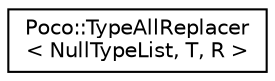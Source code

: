 digraph "Graphical Class Hierarchy"
{
 // LATEX_PDF_SIZE
  edge [fontname="Helvetica",fontsize="10",labelfontname="Helvetica",labelfontsize="10"];
  node [fontname="Helvetica",fontsize="10",shape=record];
  rankdir="LR";
  Node0 [label="Poco::TypeAllReplacer\l\< NullTypeList, T, R \>",height=0.2,width=0.4,color="black", fillcolor="white", style="filled",URL="$structPoco_1_1TypeAllReplacer_3_01NullTypeList_00_01T_00_01R_01_4.html",tooltip=" "];
}
